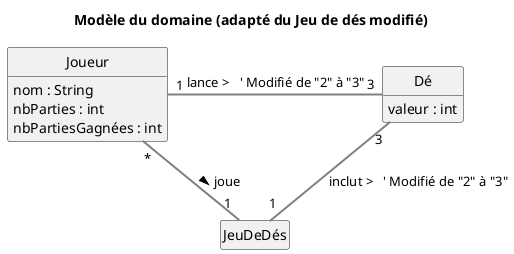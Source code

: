 @startuml MDD
skinparam style strictuml
skinparam ArrowThickness 2
skinparam ArrowColor #gray
hide empty members
title Modèle du domaine (adapté du Jeu de dés modifié)

class Joueur {
  nom : String
  nbParties : int
  nbPartiesGagnées : int
}

class Dé {
  valeur : int
}

class JeuDeDés

' associations
Joueur "*" -down- "1" JeuDeDés : joue >
Joueur "1" -right- "3" Dé : lance >   ' Modifié de "2" à "3"
JeuDeDés "1" -up- "3" Dé : inclut >   ' Modifié de "2" à "3"
@enduml
